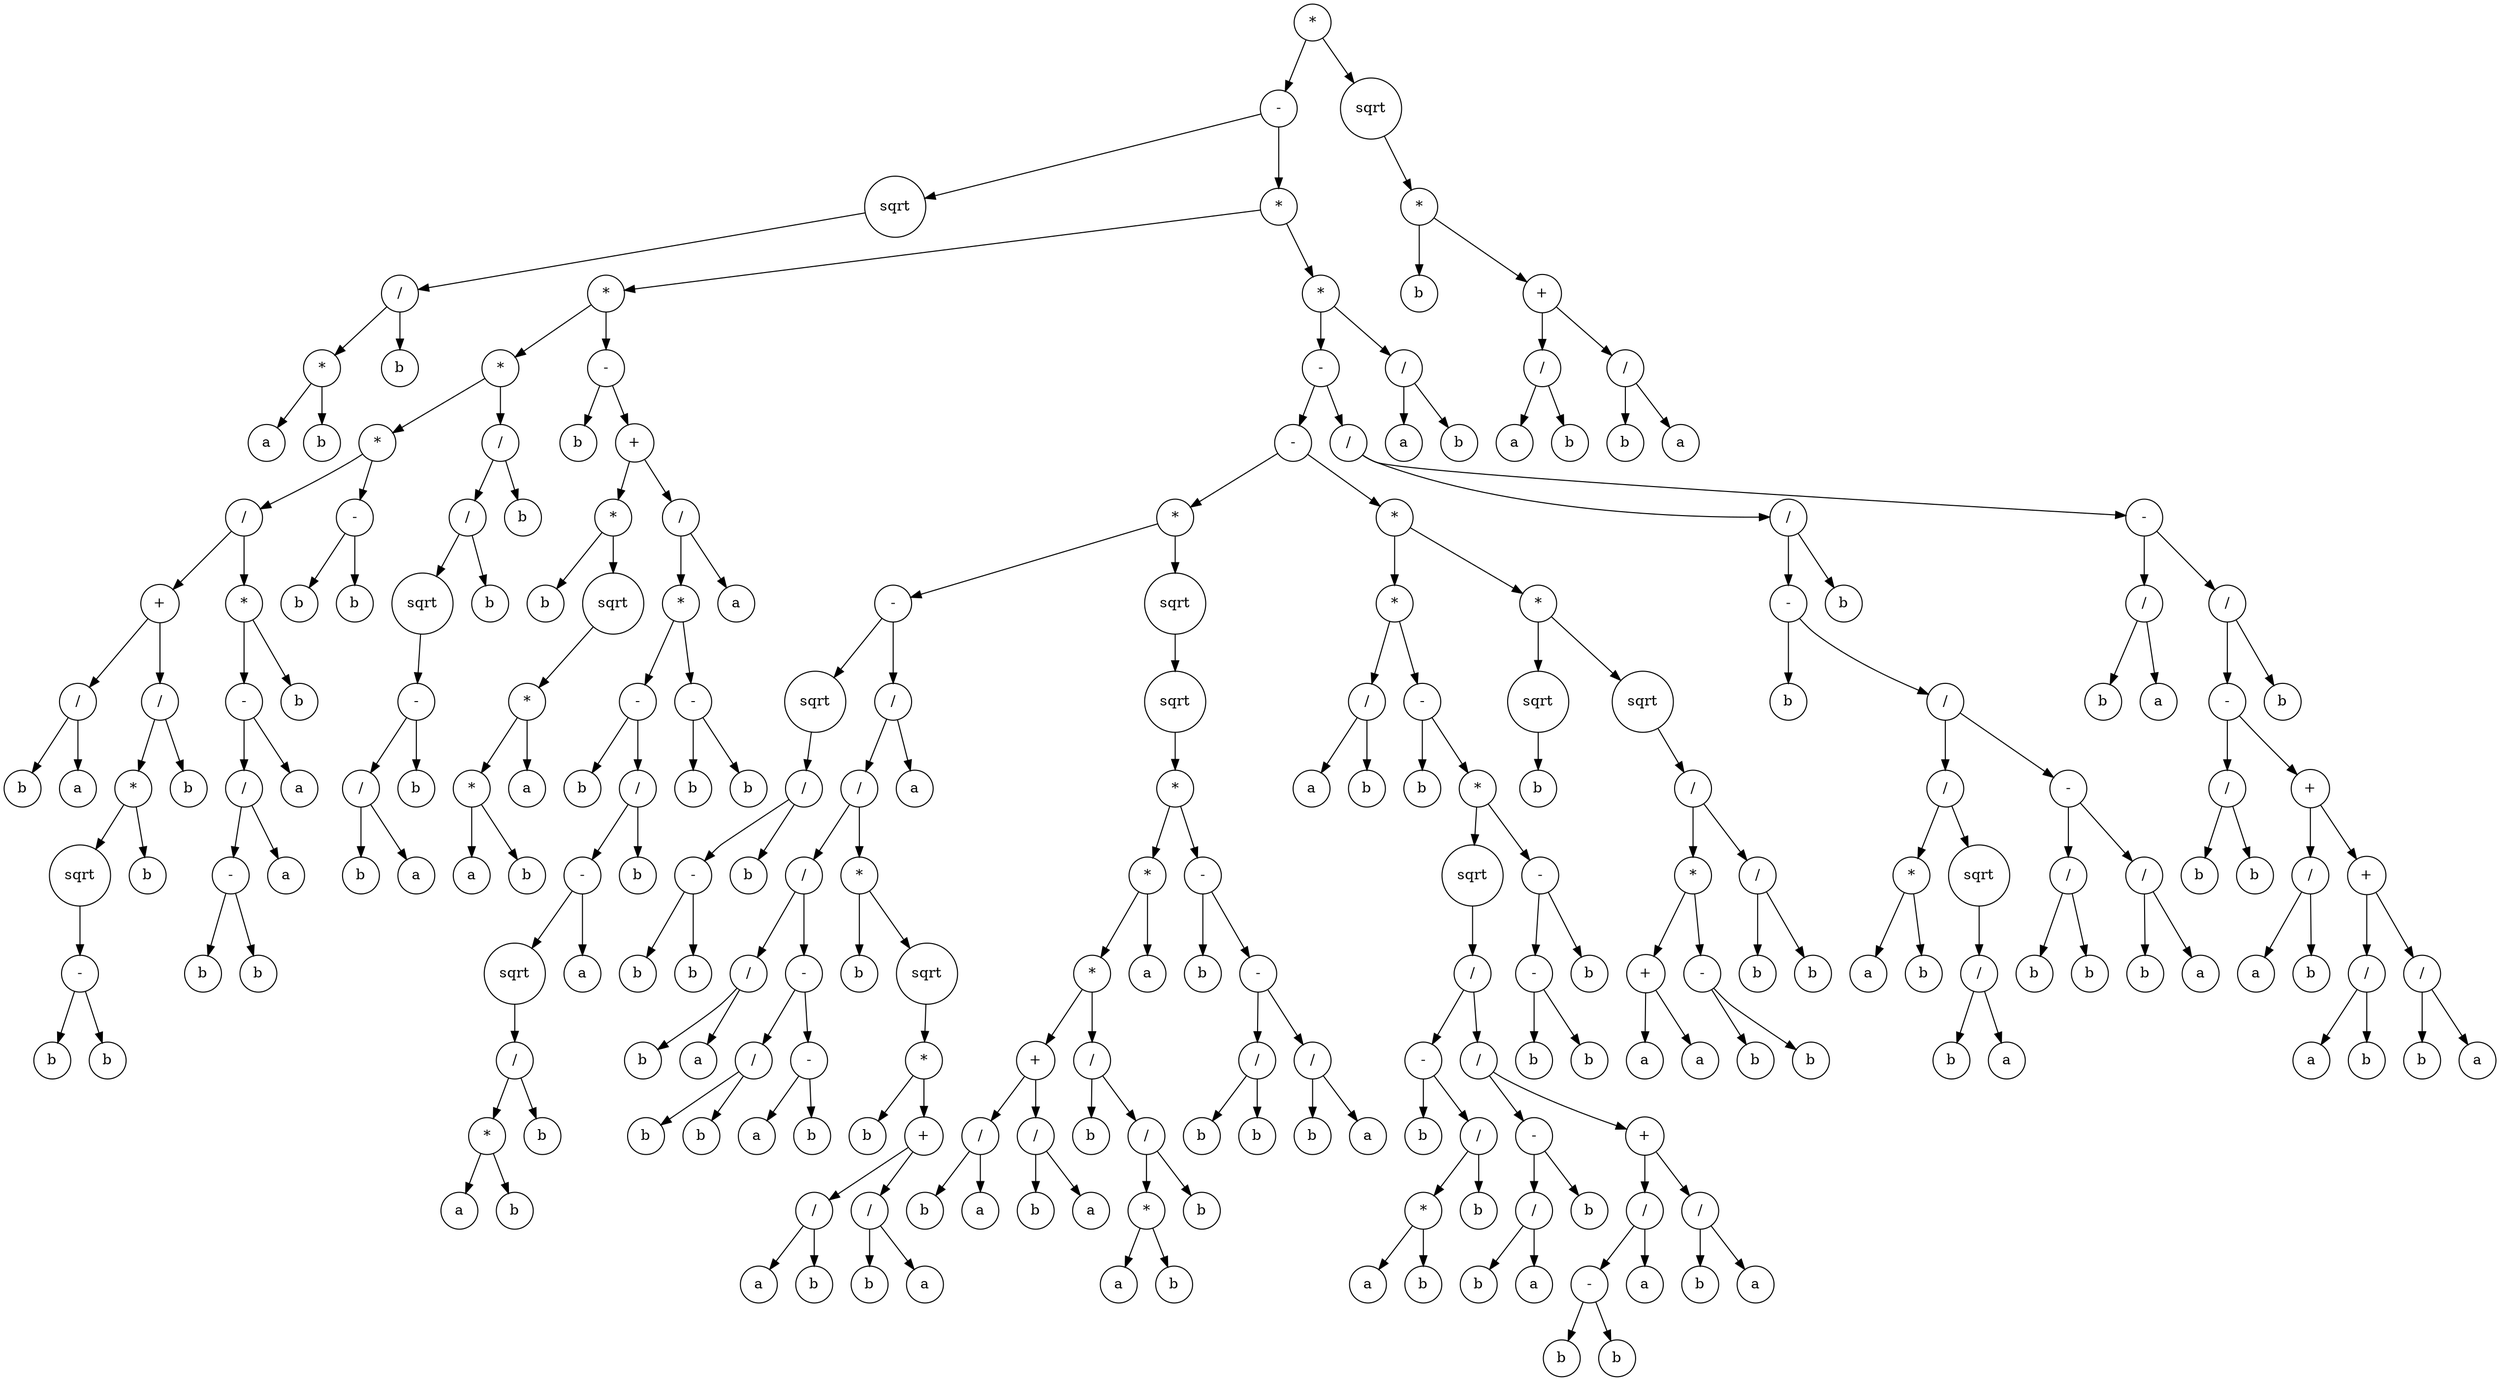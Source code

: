 digraph g {
graph [ordering=out];
node [shape=circle];
n[label = "*"];
n0[label = "-"];
n00[label = "sqrt"];
n000[label = "/"];
n0000[label = "*"];
n00000[label = "a"];
n0000 -> n00000;
n00001[label = "b"];
n0000 -> n00001;
n000 -> n0000;
n0001[label = "b"];
n000 -> n0001;
n00 -> n000;
n0 -> n00;
n01[label = "*"];
n010[label = "*"];
n0100[label = "*"];
n01000[label = "*"];
n010000[label = "/"];
n0100000[label = "+"];
n01000000[label = "/"];
n010000000[label = "b"];
n01000000 -> n010000000;
n010000001[label = "a"];
n01000000 -> n010000001;
n0100000 -> n01000000;
n01000001[label = "/"];
n010000010[label = "*"];
n0100000100[label = "sqrt"];
n01000001000[label = "-"];
n010000010000[label = "b"];
n01000001000 -> n010000010000;
n010000010001[label = "b"];
n01000001000 -> n010000010001;
n0100000100 -> n01000001000;
n010000010 -> n0100000100;
n0100000101[label = "b"];
n010000010 -> n0100000101;
n01000001 -> n010000010;
n010000011[label = "b"];
n01000001 -> n010000011;
n0100000 -> n01000001;
n010000 -> n0100000;
n0100001[label = "*"];
n01000010[label = "-"];
n010000100[label = "/"];
n0100001000[label = "-"];
n01000010000[label = "b"];
n0100001000 -> n01000010000;
n01000010001[label = "b"];
n0100001000 -> n01000010001;
n010000100 -> n0100001000;
n0100001001[label = "a"];
n010000100 -> n0100001001;
n01000010 -> n010000100;
n010000101[label = "a"];
n01000010 -> n010000101;
n0100001 -> n01000010;
n01000011[label = "b"];
n0100001 -> n01000011;
n010000 -> n0100001;
n01000 -> n010000;
n010001[label = "-"];
n0100010[label = "b"];
n010001 -> n0100010;
n0100011[label = "b"];
n010001 -> n0100011;
n01000 -> n010001;
n0100 -> n01000;
n01001[label = "/"];
n010010[label = "/"];
n0100100[label = "sqrt"];
n01001000[label = "-"];
n010010000[label = "/"];
n0100100000[label = "b"];
n010010000 -> n0100100000;
n0100100001[label = "a"];
n010010000 -> n0100100001;
n01001000 -> n010010000;
n010010001[label = "b"];
n01001000 -> n010010001;
n0100100 -> n01001000;
n010010 -> n0100100;
n0100101[label = "b"];
n010010 -> n0100101;
n01001 -> n010010;
n010011[label = "b"];
n01001 -> n010011;
n0100 -> n01001;
n010 -> n0100;
n0101[label = "-"];
n01010[label = "b"];
n0101 -> n01010;
n01011[label = "+"];
n010110[label = "*"];
n0101100[label = "b"];
n010110 -> n0101100;
n0101101[label = "sqrt"];
n01011010[label = "*"];
n010110100[label = "*"];
n0101101000[label = "a"];
n010110100 -> n0101101000;
n0101101001[label = "b"];
n010110100 -> n0101101001;
n01011010 -> n010110100;
n010110101[label = "a"];
n01011010 -> n010110101;
n0101101 -> n01011010;
n010110 -> n0101101;
n01011 -> n010110;
n010111[label = "/"];
n0101110[label = "*"];
n01011100[label = "-"];
n010111000[label = "b"];
n01011100 -> n010111000;
n010111001[label = "/"];
n0101110010[label = "-"];
n01011100100[label = "sqrt"];
n010111001000[label = "/"];
n0101110010000[label = "*"];
n01011100100000[label = "a"];
n0101110010000 -> n01011100100000;
n01011100100001[label = "b"];
n0101110010000 -> n01011100100001;
n010111001000 -> n0101110010000;
n0101110010001[label = "b"];
n010111001000 -> n0101110010001;
n01011100100 -> n010111001000;
n0101110010 -> n01011100100;
n01011100101[label = "a"];
n0101110010 -> n01011100101;
n010111001 -> n0101110010;
n0101110011[label = "b"];
n010111001 -> n0101110011;
n01011100 -> n010111001;
n0101110 -> n01011100;
n01011101[label = "-"];
n010111010[label = "b"];
n01011101 -> n010111010;
n010111011[label = "b"];
n01011101 -> n010111011;
n0101110 -> n01011101;
n010111 -> n0101110;
n0101111[label = "a"];
n010111 -> n0101111;
n01011 -> n010111;
n0101 -> n01011;
n010 -> n0101;
n01 -> n010;
n011[label = "*"];
n0110[label = "-"];
n01100[label = "-"];
n011000[label = "*"];
n0110000[label = "-"];
n01100000[label = "sqrt"];
n011000000[label = "/"];
n0110000000[label = "-"];
n01100000000[label = "b"];
n0110000000 -> n01100000000;
n01100000001[label = "b"];
n0110000000 -> n01100000001;
n011000000 -> n0110000000;
n0110000001[label = "b"];
n011000000 -> n0110000001;
n01100000 -> n011000000;
n0110000 -> n01100000;
n01100001[label = "/"];
n011000010[label = "/"];
n0110000100[label = "/"];
n01100001000[label = "/"];
n011000010000[label = "b"];
n01100001000 -> n011000010000;
n011000010001[label = "a"];
n01100001000 -> n011000010001;
n0110000100 -> n01100001000;
n01100001001[label = "-"];
n011000010010[label = "/"];
n0110000100100[label = "b"];
n011000010010 -> n0110000100100;
n0110000100101[label = "b"];
n011000010010 -> n0110000100101;
n01100001001 -> n011000010010;
n011000010011[label = "-"];
n0110000100110[label = "a"];
n011000010011 -> n0110000100110;
n0110000100111[label = "b"];
n011000010011 -> n0110000100111;
n01100001001 -> n011000010011;
n0110000100 -> n01100001001;
n011000010 -> n0110000100;
n0110000101[label = "*"];
n01100001010[label = "b"];
n0110000101 -> n01100001010;
n01100001011[label = "sqrt"];
n011000010110[label = "*"];
n0110000101100[label = "b"];
n011000010110 -> n0110000101100;
n0110000101101[label = "+"];
n01100001011010[label = "/"];
n011000010110100[label = "a"];
n01100001011010 -> n011000010110100;
n011000010110101[label = "b"];
n01100001011010 -> n011000010110101;
n0110000101101 -> n01100001011010;
n01100001011011[label = "/"];
n011000010110110[label = "b"];
n01100001011011 -> n011000010110110;
n011000010110111[label = "a"];
n01100001011011 -> n011000010110111;
n0110000101101 -> n01100001011011;
n011000010110 -> n0110000101101;
n01100001011 -> n011000010110;
n0110000101 -> n01100001011;
n011000010 -> n0110000101;
n01100001 -> n011000010;
n011000011[label = "a"];
n01100001 -> n011000011;
n0110000 -> n01100001;
n011000 -> n0110000;
n0110001[label = "sqrt"];
n01100010[label = "sqrt"];
n011000100[label = "*"];
n0110001000[label = "*"];
n01100010000[label = "*"];
n011000100000[label = "+"];
n0110001000000[label = "/"];
n01100010000000[label = "b"];
n0110001000000 -> n01100010000000;
n01100010000001[label = "a"];
n0110001000000 -> n01100010000001;
n011000100000 -> n0110001000000;
n0110001000001[label = "/"];
n01100010000010[label = "b"];
n0110001000001 -> n01100010000010;
n01100010000011[label = "a"];
n0110001000001 -> n01100010000011;
n011000100000 -> n0110001000001;
n01100010000 -> n011000100000;
n011000100001[label = "/"];
n0110001000010[label = "b"];
n011000100001 -> n0110001000010;
n0110001000011[label = "/"];
n01100010000110[label = "*"];
n011000100001100[label = "a"];
n01100010000110 -> n011000100001100;
n011000100001101[label = "b"];
n01100010000110 -> n011000100001101;
n0110001000011 -> n01100010000110;
n01100010000111[label = "b"];
n0110001000011 -> n01100010000111;
n011000100001 -> n0110001000011;
n01100010000 -> n011000100001;
n0110001000 -> n01100010000;
n01100010001[label = "a"];
n0110001000 -> n01100010001;
n011000100 -> n0110001000;
n0110001001[label = "-"];
n01100010010[label = "b"];
n0110001001 -> n01100010010;
n01100010011[label = "-"];
n011000100110[label = "/"];
n0110001001100[label = "b"];
n011000100110 -> n0110001001100;
n0110001001101[label = "b"];
n011000100110 -> n0110001001101;
n01100010011 -> n011000100110;
n011000100111[label = "/"];
n0110001001110[label = "b"];
n011000100111 -> n0110001001110;
n0110001001111[label = "a"];
n011000100111 -> n0110001001111;
n01100010011 -> n011000100111;
n0110001001 -> n01100010011;
n011000100 -> n0110001001;
n01100010 -> n011000100;
n0110001 -> n01100010;
n011000 -> n0110001;
n01100 -> n011000;
n011001[label = "*"];
n0110010[label = "*"];
n01100100[label = "/"];
n011001000[label = "a"];
n01100100 -> n011001000;
n011001001[label = "b"];
n01100100 -> n011001001;
n0110010 -> n01100100;
n01100101[label = "-"];
n011001010[label = "b"];
n01100101 -> n011001010;
n011001011[label = "*"];
n0110010110[label = "sqrt"];
n01100101100[label = "/"];
n011001011000[label = "-"];
n0110010110000[label = "b"];
n011001011000 -> n0110010110000;
n0110010110001[label = "/"];
n01100101100010[label = "*"];
n011001011000100[label = "a"];
n01100101100010 -> n011001011000100;
n011001011000101[label = "b"];
n01100101100010 -> n011001011000101;
n0110010110001 -> n01100101100010;
n01100101100011[label = "b"];
n0110010110001 -> n01100101100011;
n011001011000 -> n0110010110001;
n01100101100 -> n011001011000;
n011001011001[label = "/"];
n0110010110010[label = "-"];
n01100101100100[label = "/"];
n011001011001000[label = "b"];
n01100101100100 -> n011001011001000;
n011001011001001[label = "a"];
n01100101100100 -> n011001011001001;
n0110010110010 -> n01100101100100;
n01100101100101[label = "b"];
n0110010110010 -> n01100101100101;
n011001011001 -> n0110010110010;
n0110010110011[label = "+"];
n01100101100110[label = "/"];
n011001011001100[label = "-"];
n0110010110011000[label = "b"];
n011001011001100 -> n0110010110011000;
n0110010110011001[label = "b"];
n011001011001100 -> n0110010110011001;
n01100101100110 -> n011001011001100;
n011001011001101[label = "a"];
n01100101100110 -> n011001011001101;
n0110010110011 -> n01100101100110;
n01100101100111[label = "/"];
n011001011001110[label = "b"];
n01100101100111 -> n011001011001110;
n011001011001111[label = "a"];
n01100101100111 -> n011001011001111;
n0110010110011 -> n01100101100111;
n011001011001 -> n0110010110011;
n01100101100 -> n011001011001;
n0110010110 -> n01100101100;
n011001011 -> n0110010110;
n0110010111[label = "-"];
n01100101110[label = "-"];
n011001011100[label = "b"];
n01100101110 -> n011001011100;
n011001011101[label = "b"];
n01100101110 -> n011001011101;
n0110010111 -> n01100101110;
n01100101111[label = "b"];
n0110010111 -> n01100101111;
n011001011 -> n0110010111;
n01100101 -> n011001011;
n0110010 -> n01100101;
n011001 -> n0110010;
n0110011[label = "*"];
n01100110[label = "sqrt"];
n011001100[label = "b"];
n01100110 -> n011001100;
n0110011 -> n01100110;
n01100111[label = "sqrt"];
n011001110[label = "/"];
n0110011100[label = "*"];
n01100111000[label = "+"];
n011001110000[label = "a"];
n01100111000 -> n011001110000;
n011001110001[label = "a"];
n01100111000 -> n011001110001;
n0110011100 -> n01100111000;
n01100111001[label = "-"];
n011001110010[label = "b"];
n01100111001 -> n011001110010;
n011001110011[label = "b"];
n01100111001 -> n011001110011;
n0110011100 -> n01100111001;
n011001110 -> n0110011100;
n0110011101[label = "/"];
n01100111010[label = "b"];
n0110011101 -> n01100111010;
n01100111011[label = "b"];
n0110011101 -> n01100111011;
n011001110 -> n0110011101;
n01100111 -> n011001110;
n0110011 -> n01100111;
n011001 -> n0110011;
n01100 -> n011001;
n0110 -> n01100;
n01101[label = "/"];
n011010[label = "/"];
n0110100[label = "-"];
n01101000[label = "b"];
n0110100 -> n01101000;
n01101001[label = "/"];
n011010010[label = "/"];
n0110100100[label = "*"];
n01101001000[label = "a"];
n0110100100 -> n01101001000;
n01101001001[label = "b"];
n0110100100 -> n01101001001;
n011010010 -> n0110100100;
n0110100101[label = "sqrt"];
n01101001010[label = "/"];
n011010010100[label = "b"];
n01101001010 -> n011010010100;
n011010010101[label = "a"];
n01101001010 -> n011010010101;
n0110100101 -> n01101001010;
n011010010 -> n0110100101;
n01101001 -> n011010010;
n011010011[label = "-"];
n0110100110[label = "/"];
n01101001100[label = "b"];
n0110100110 -> n01101001100;
n01101001101[label = "b"];
n0110100110 -> n01101001101;
n011010011 -> n0110100110;
n0110100111[label = "/"];
n01101001110[label = "b"];
n0110100111 -> n01101001110;
n01101001111[label = "a"];
n0110100111 -> n01101001111;
n011010011 -> n0110100111;
n01101001 -> n011010011;
n0110100 -> n01101001;
n011010 -> n0110100;
n0110101[label = "b"];
n011010 -> n0110101;
n01101 -> n011010;
n011011[label = "-"];
n0110110[label = "/"];
n01101100[label = "b"];
n0110110 -> n01101100;
n01101101[label = "a"];
n0110110 -> n01101101;
n011011 -> n0110110;
n0110111[label = "/"];
n01101110[label = "-"];
n011011100[label = "/"];
n0110111000[label = "b"];
n011011100 -> n0110111000;
n0110111001[label = "b"];
n011011100 -> n0110111001;
n01101110 -> n011011100;
n011011101[label = "+"];
n0110111010[label = "/"];
n01101110100[label = "a"];
n0110111010 -> n01101110100;
n01101110101[label = "b"];
n0110111010 -> n01101110101;
n011011101 -> n0110111010;
n0110111011[label = "+"];
n01101110110[label = "/"];
n011011101100[label = "a"];
n01101110110 -> n011011101100;
n011011101101[label = "b"];
n01101110110 -> n011011101101;
n0110111011 -> n01101110110;
n01101110111[label = "/"];
n011011101110[label = "b"];
n01101110111 -> n011011101110;
n011011101111[label = "a"];
n01101110111 -> n011011101111;
n0110111011 -> n01101110111;
n011011101 -> n0110111011;
n01101110 -> n011011101;
n0110111 -> n01101110;
n01101111[label = "b"];
n0110111 -> n01101111;
n011011 -> n0110111;
n01101 -> n011011;
n0110 -> n01101;
n011 -> n0110;
n0111[label = "/"];
n01110[label = "a"];
n0111 -> n01110;
n01111[label = "b"];
n0111 -> n01111;
n011 -> n0111;
n01 -> n011;
n0 -> n01;
n -> n0;
n1[label = "sqrt"];
n10[label = "*"];
n100[label = "b"];
n10 -> n100;
n101[label = "+"];
n1010[label = "/"];
n10100[label = "a"];
n1010 -> n10100;
n10101[label = "b"];
n1010 -> n10101;
n101 -> n1010;
n1011[label = "/"];
n10110[label = "b"];
n1011 -> n10110;
n10111[label = "a"];
n1011 -> n10111;
n101 -> n1011;
n10 -> n101;
n1 -> n10;
n -> n1;
}
